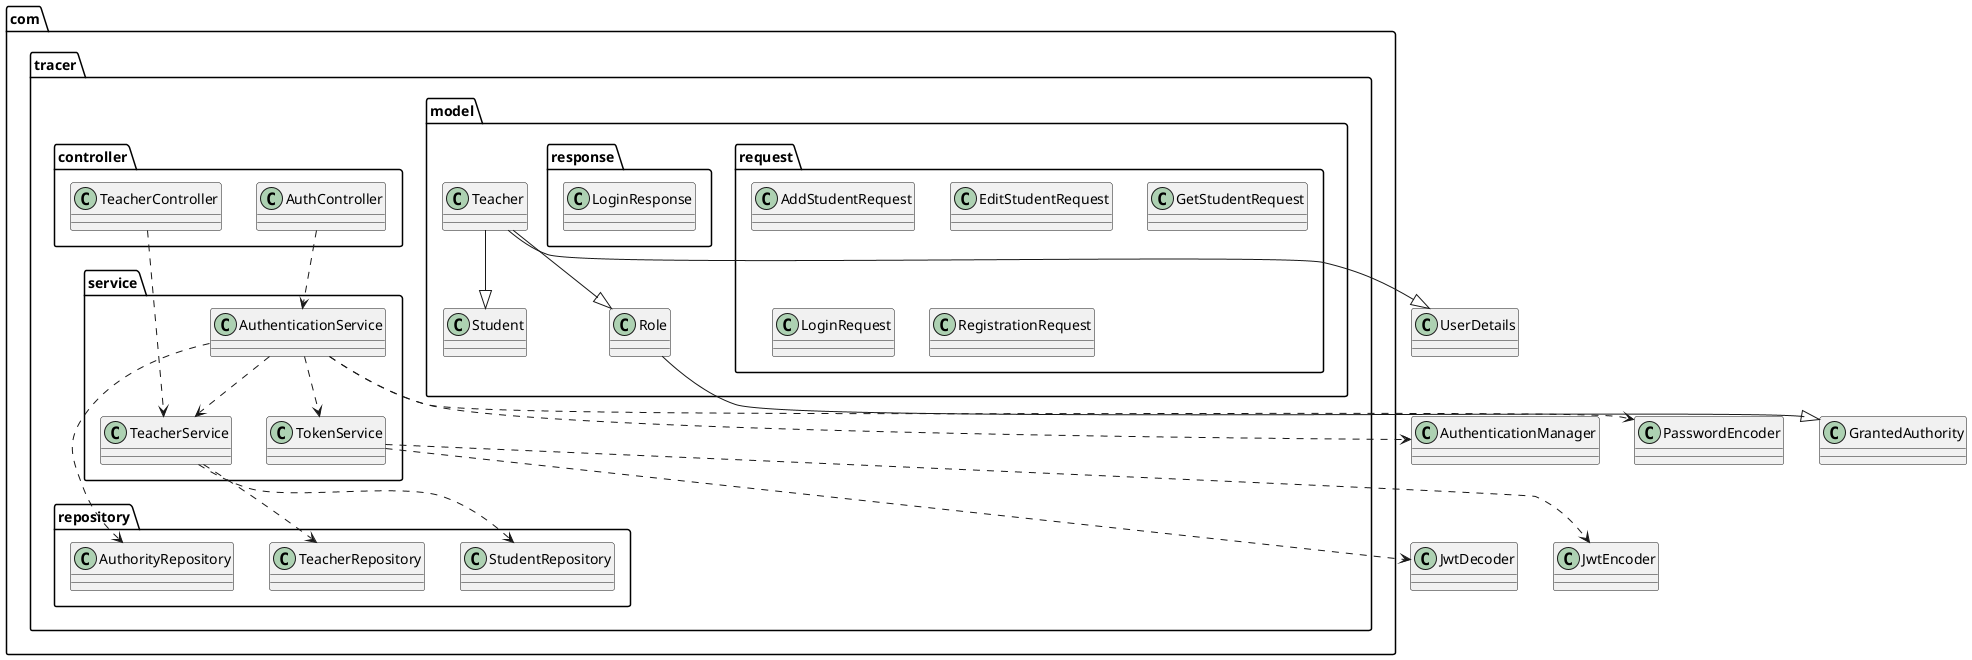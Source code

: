 @startuml

package com.tracer.model {
    package request {
        class AddStudentRequest
        class EditStudentRequest
        class GetStudentRequest
        class LoginRequest
        class RegistrationRequest
    }

    package response {
        class LoginResponse
    }

    class Role
    class Student
    class Teacher
}

package com.tracer.service {
    class AuthenticationService
    class TeacherService
    class TokenService
}

package com.tracer.repository {
    class StudentRepository
    class AuthorityRepository
    class TeacherRepository
}

package com.tracer.controller {
    class AuthController
    class TeacherController
}
Teacher --|> UserDetails
Role --|> GrantedAuthority
Teacher --|> Role
Teacher --|> Student

AuthenticationService ..> TeacherService
AuthenticationService ..> AuthorityRepository
AuthenticationService ..> PasswordEncoder
AuthenticationService ..> AuthenticationManager
AuthenticationService ..> TokenService

TeacherService ..> TeacherRepository
TeacherService ..> StudentRepository

TokenService ..> JwtEncoder
TokenService ..> JwtDecoder

AuthController ..> AuthenticationService
TeacherController ..> TeacherService




@enduml